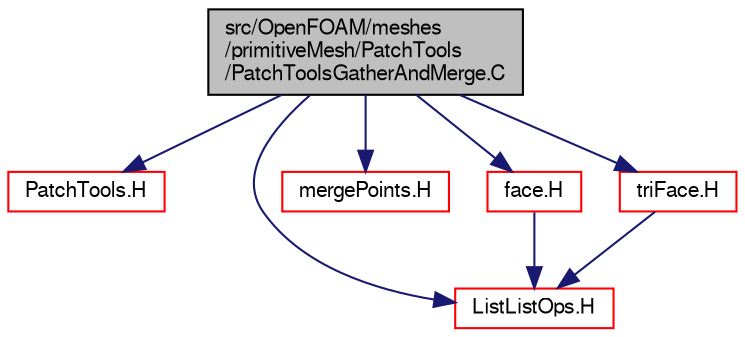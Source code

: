 digraph "src/OpenFOAM/meshes/primitiveMesh/PatchTools/PatchToolsGatherAndMerge.C"
{
  bgcolor="transparent";
  edge [fontname="FreeSans",fontsize="10",labelfontname="FreeSans",labelfontsize="10"];
  node [fontname="FreeSans",fontsize="10",shape=record];
  Node0 [label="src/OpenFOAM/meshes\l/primitiveMesh/PatchTools\l/PatchToolsGatherAndMerge.C",height=0.2,width=0.4,color="black", fillcolor="grey75", style="filled", fontcolor="black"];
  Node0 -> Node1 [color="midnightblue",fontsize="10",style="solid",fontname="FreeSans"];
  Node1 [label="PatchTools.H",height=0.2,width=0.4,color="red",URL="$a11852.html"];
  Node0 -> Node143 [color="midnightblue",fontsize="10",style="solid",fontname="FreeSans"];
  Node143 [label="ListListOps.H",height=0.2,width=0.4,color="red",URL="$a08681.html"];
  Node0 -> Node144 [color="midnightblue",fontsize="10",style="solid",fontname="FreeSans"];
  Node144 [label="mergePoints.H",height=0.2,width=0.4,color="red",URL="$a11387.html",tooltip="Merge points. See below. "];
  Node0 -> Node145 [color="midnightblue",fontsize="10",style="solid",fontname="FreeSans"];
  Node145 [label="face.H",height=0.2,width=0.4,color="red",URL="$a11321.html"];
  Node145 -> Node143 [color="midnightblue",fontsize="10",style="solid",fontname="FreeSans"];
  Node0 -> Node151 [color="midnightblue",fontsize="10",style="solid",fontname="FreeSans"];
  Node151 [label="triFace.H",height=0.2,width=0.4,color="red",URL="$a11366.html"];
  Node151 -> Node143 [color="midnightblue",fontsize="10",style="solid",fontname="FreeSans"];
}
